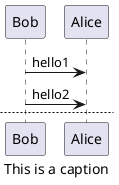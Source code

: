 {
  "sha1": "cjcvznpgeejk7rvlpshkhofpjtr4vox",
  "insertion": {
    "when": "2024-06-01T09:03:01.541Z",
    "user": "plantuml@gmail.com"
  }
}
@startuml
caption This is a caption

Bob -> Alice : hello1
Bob -> Alice : hello2
newpage
Bob -> Alice : hello3
Bob -> Alice : hello4
newpage
Bob -> Alice : hello5
Bob -> Alice : hello6

@enduml
